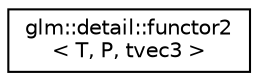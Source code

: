 digraph "Graphical Class Hierarchy"
{
  edge [fontname="Helvetica",fontsize="10",labelfontname="Helvetica",labelfontsize="10"];
  node [fontname="Helvetica",fontsize="10",shape=record];
  rankdir="LR";
  Node1 [label="glm::detail::functor2\l\< T, P, tvec3 \>",height=0.2,width=0.4,color="black", fillcolor="white", style="filled",URL="$structglm_1_1detail_1_1functor2_3_01T_00_01P_00_01tvec3_01_4.html"];
}
